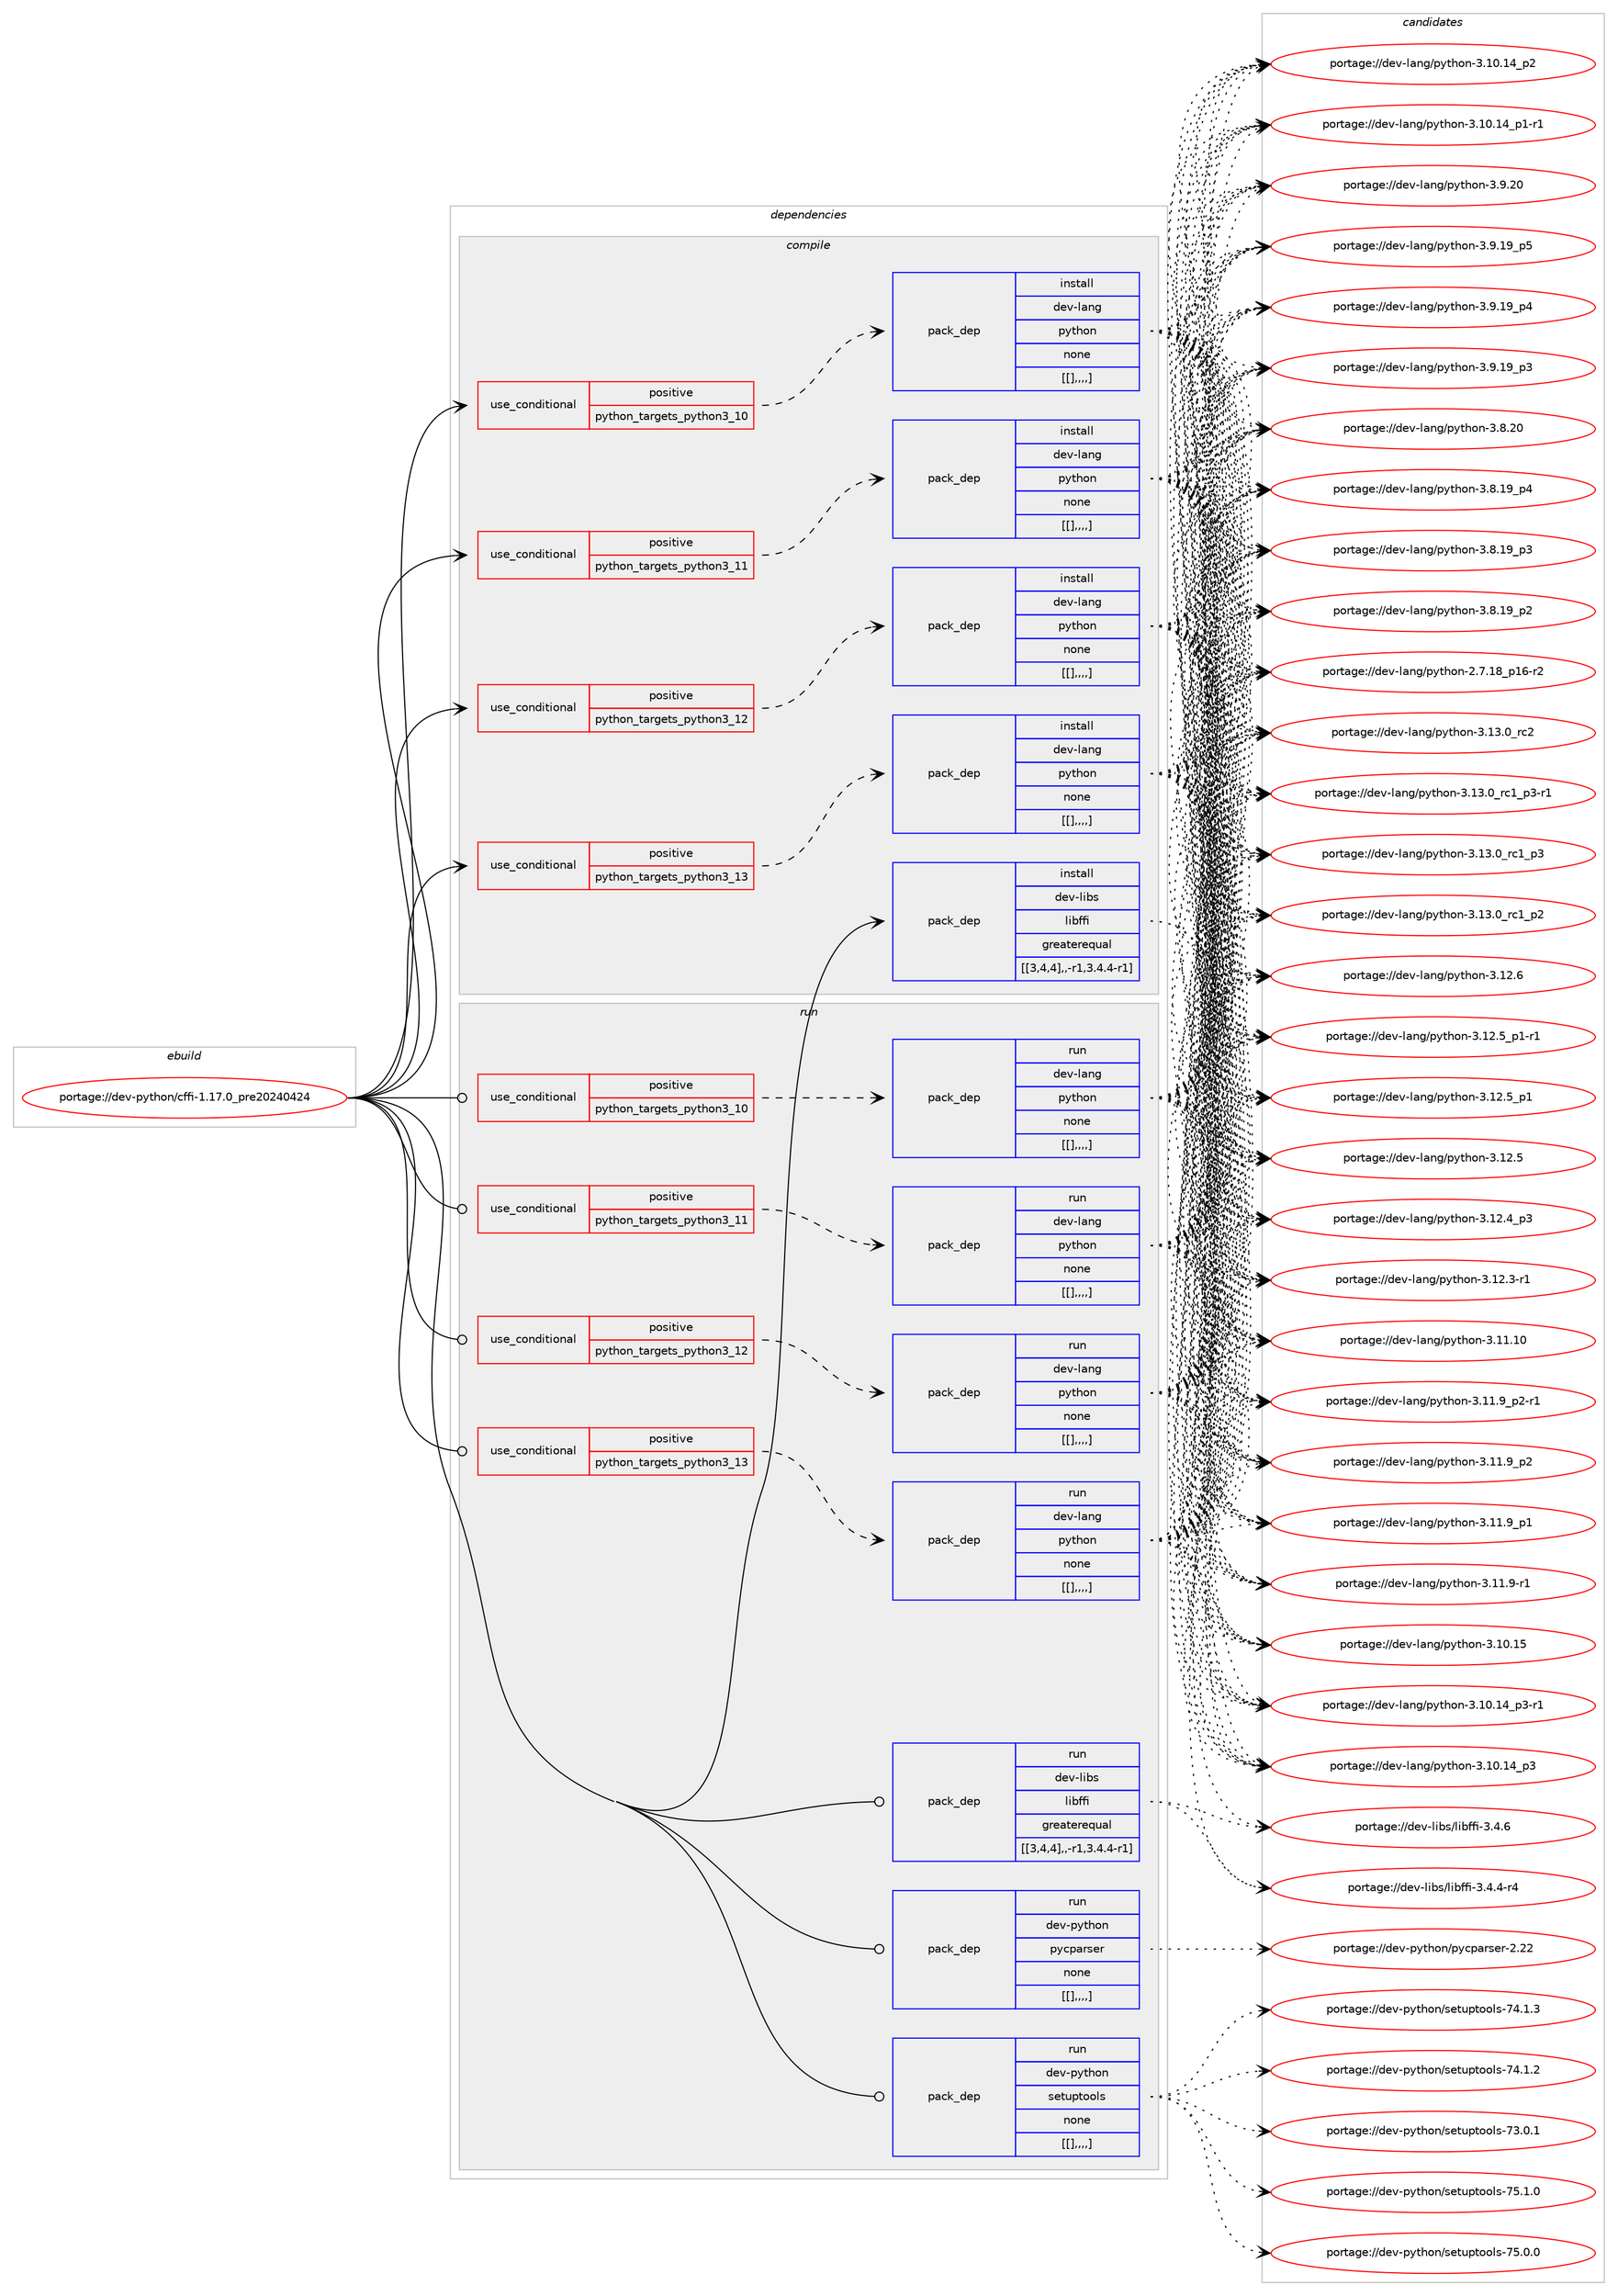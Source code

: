digraph prolog {

# *************
# Graph options
# *************

newrank=true;
concentrate=true;
compound=true;
graph [rankdir=LR,fontname=Helvetica,fontsize=10,ranksep=1.5];#, ranksep=2.5, nodesep=0.2];
edge  [arrowhead=vee];
node  [fontname=Helvetica,fontsize=10];

# **********
# The ebuild
# **********

subgraph cluster_leftcol {
color=gray;
label=<<i>ebuild</i>>;
id [label="portage://dev-python/cffi-1.17.0_pre20240424", color=red, width=4, href="../dev-python/cffi-1.17.0_pre20240424.svg"];
}

# ****************
# The dependencies
# ****************

subgraph cluster_midcol {
color=gray;
label=<<i>dependencies</i>>;
subgraph cluster_compile {
fillcolor="#eeeeee";
style=filled;
label=<<i>compile</i>>;
subgraph cond32117 {
dependency144289 [label=<<TABLE BORDER="0" CELLBORDER="1" CELLSPACING="0" CELLPADDING="4"><TR><TD ROWSPAN="3" CELLPADDING="10">use_conditional</TD></TR><TR><TD>positive</TD></TR><TR><TD>python_targets_python3_10</TD></TR></TABLE>>, shape=none, color=red];
subgraph pack110956 {
dependency144290 [label=<<TABLE BORDER="0" CELLBORDER="1" CELLSPACING="0" CELLPADDING="4" WIDTH="220"><TR><TD ROWSPAN="6" CELLPADDING="30">pack_dep</TD></TR><TR><TD WIDTH="110">install</TD></TR><TR><TD>dev-lang</TD></TR><TR><TD>python</TD></TR><TR><TD>none</TD></TR><TR><TD>[[],,,,]</TD></TR></TABLE>>, shape=none, color=blue];
}
dependency144289:e -> dependency144290:w [weight=20,style="dashed",arrowhead="vee"];
}
id:e -> dependency144289:w [weight=20,style="solid",arrowhead="vee"];
subgraph cond32118 {
dependency144291 [label=<<TABLE BORDER="0" CELLBORDER="1" CELLSPACING="0" CELLPADDING="4"><TR><TD ROWSPAN="3" CELLPADDING="10">use_conditional</TD></TR><TR><TD>positive</TD></TR><TR><TD>python_targets_python3_11</TD></TR></TABLE>>, shape=none, color=red];
subgraph pack110957 {
dependency144292 [label=<<TABLE BORDER="0" CELLBORDER="1" CELLSPACING="0" CELLPADDING="4" WIDTH="220"><TR><TD ROWSPAN="6" CELLPADDING="30">pack_dep</TD></TR><TR><TD WIDTH="110">install</TD></TR><TR><TD>dev-lang</TD></TR><TR><TD>python</TD></TR><TR><TD>none</TD></TR><TR><TD>[[],,,,]</TD></TR></TABLE>>, shape=none, color=blue];
}
dependency144291:e -> dependency144292:w [weight=20,style="dashed",arrowhead="vee"];
}
id:e -> dependency144291:w [weight=20,style="solid",arrowhead="vee"];
subgraph cond32119 {
dependency144293 [label=<<TABLE BORDER="0" CELLBORDER="1" CELLSPACING="0" CELLPADDING="4"><TR><TD ROWSPAN="3" CELLPADDING="10">use_conditional</TD></TR><TR><TD>positive</TD></TR><TR><TD>python_targets_python3_12</TD></TR></TABLE>>, shape=none, color=red];
subgraph pack110958 {
dependency144294 [label=<<TABLE BORDER="0" CELLBORDER="1" CELLSPACING="0" CELLPADDING="4" WIDTH="220"><TR><TD ROWSPAN="6" CELLPADDING="30">pack_dep</TD></TR><TR><TD WIDTH="110">install</TD></TR><TR><TD>dev-lang</TD></TR><TR><TD>python</TD></TR><TR><TD>none</TD></TR><TR><TD>[[],,,,]</TD></TR></TABLE>>, shape=none, color=blue];
}
dependency144293:e -> dependency144294:w [weight=20,style="dashed",arrowhead="vee"];
}
id:e -> dependency144293:w [weight=20,style="solid",arrowhead="vee"];
subgraph cond32120 {
dependency144295 [label=<<TABLE BORDER="0" CELLBORDER="1" CELLSPACING="0" CELLPADDING="4"><TR><TD ROWSPAN="3" CELLPADDING="10">use_conditional</TD></TR><TR><TD>positive</TD></TR><TR><TD>python_targets_python3_13</TD></TR></TABLE>>, shape=none, color=red];
subgraph pack110959 {
dependency144296 [label=<<TABLE BORDER="0" CELLBORDER="1" CELLSPACING="0" CELLPADDING="4" WIDTH="220"><TR><TD ROWSPAN="6" CELLPADDING="30">pack_dep</TD></TR><TR><TD WIDTH="110">install</TD></TR><TR><TD>dev-lang</TD></TR><TR><TD>python</TD></TR><TR><TD>none</TD></TR><TR><TD>[[],,,,]</TD></TR></TABLE>>, shape=none, color=blue];
}
dependency144295:e -> dependency144296:w [weight=20,style="dashed",arrowhead="vee"];
}
id:e -> dependency144295:w [weight=20,style="solid",arrowhead="vee"];
subgraph pack110960 {
dependency144297 [label=<<TABLE BORDER="0" CELLBORDER="1" CELLSPACING="0" CELLPADDING="4" WIDTH="220"><TR><TD ROWSPAN="6" CELLPADDING="30">pack_dep</TD></TR><TR><TD WIDTH="110">install</TD></TR><TR><TD>dev-libs</TD></TR><TR><TD>libffi</TD></TR><TR><TD>greaterequal</TD></TR><TR><TD>[[3,4,4],,-r1,3.4.4-r1]</TD></TR></TABLE>>, shape=none, color=blue];
}
id:e -> dependency144297:w [weight=20,style="solid",arrowhead="vee"];
}
subgraph cluster_compileandrun {
fillcolor="#eeeeee";
style=filled;
label=<<i>compile and run</i>>;
}
subgraph cluster_run {
fillcolor="#eeeeee";
style=filled;
label=<<i>run</i>>;
subgraph cond32121 {
dependency144298 [label=<<TABLE BORDER="0" CELLBORDER="1" CELLSPACING="0" CELLPADDING="4"><TR><TD ROWSPAN="3" CELLPADDING="10">use_conditional</TD></TR><TR><TD>positive</TD></TR><TR><TD>python_targets_python3_10</TD></TR></TABLE>>, shape=none, color=red];
subgraph pack110961 {
dependency144299 [label=<<TABLE BORDER="0" CELLBORDER="1" CELLSPACING="0" CELLPADDING="4" WIDTH="220"><TR><TD ROWSPAN="6" CELLPADDING="30">pack_dep</TD></TR><TR><TD WIDTH="110">run</TD></TR><TR><TD>dev-lang</TD></TR><TR><TD>python</TD></TR><TR><TD>none</TD></TR><TR><TD>[[],,,,]</TD></TR></TABLE>>, shape=none, color=blue];
}
dependency144298:e -> dependency144299:w [weight=20,style="dashed",arrowhead="vee"];
}
id:e -> dependency144298:w [weight=20,style="solid",arrowhead="odot"];
subgraph cond32122 {
dependency144300 [label=<<TABLE BORDER="0" CELLBORDER="1" CELLSPACING="0" CELLPADDING="4"><TR><TD ROWSPAN="3" CELLPADDING="10">use_conditional</TD></TR><TR><TD>positive</TD></TR><TR><TD>python_targets_python3_11</TD></TR></TABLE>>, shape=none, color=red];
subgraph pack110962 {
dependency144301 [label=<<TABLE BORDER="0" CELLBORDER="1" CELLSPACING="0" CELLPADDING="4" WIDTH="220"><TR><TD ROWSPAN="6" CELLPADDING="30">pack_dep</TD></TR><TR><TD WIDTH="110">run</TD></TR><TR><TD>dev-lang</TD></TR><TR><TD>python</TD></TR><TR><TD>none</TD></TR><TR><TD>[[],,,,]</TD></TR></TABLE>>, shape=none, color=blue];
}
dependency144300:e -> dependency144301:w [weight=20,style="dashed",arrowhead="vee"];
}
id:e -> dependency144300:w [weight=20,style="solid",arrowhead="odot"];
subgraph cond32123 {
dependency144302 [label=<<TABLE BORDER="0" CELLBORDER="1" CELLSPACING="0" CELLPADDING="4"><TR><TD ROWSPAN="3" CELLPADDING="10">use_conditional</TD></TR><TR><TD>positive</TD></TR><TR><TD>python_targets_python3_12</TD></TR></TABLE>>, shape=none, color=red];
subgraph pack110963 {
dependency144303 [label=<<TABLE BORDER="0" CELLBORDER="1" CELLSPACING="0" CELLPADDING="4" WIDTH="220"><TR><TD ROWSPAN="6" CELLPADDING="30">pack_dep</TD></TR><TR><TD WIDTH="110">run</TD></TR><TR><TD>dev-lang</TD></TR><TR><TD>python</TD></TR><TR><TD>none</TD></TR><TR><TD>[[],,,,]</TD></TR></TABLE>>, shape=none, color=blue];
}
dependency144302:e -> dependency144303:w [weight=20,style="dashed",arrowhead="vee"];
}
id:e -> dependency144302:w [weight=20,style="solid",arrowhead="odot"];
subgraph cond32124 {
dependency144304 [label=<<TABLE BORDER="0" CELLBORDER="1" CELLSPACING="0" CELLPADDING="4"><TR><TD ROWSPAN="3" CELLPADDING="10">use_conditional</TD></TR><TR><TD>positive</TD></TR><TR><TD>python_targets_python3_13</TD></TR></TABLE>>, shape=none, color=red];
subgraph pack110964 {
dependency144305 [label=<<TABLE BORDER="0" CELLBORDER="1" CELLSPACING="0" CELLPADDING="4" WIDTH="220"><TR><TD ROWSPAN="6" CELLPADDING="30">pack_dep</TD></TR><TR><TD WIDTH="110">run</TD></TR><TR><TD>dev-lang</TD></TR><TR><TD>python</TD></TR><TR><TD>none</TD></TR><TR><TD>[[],,,,]</TD></TR></TABLE>>, shape=none, color=blue];
}
dependency144304:e -> dependency144305:w [weight=20,style="dashed",arrowhead="vee"];
}
id:e -> dependency144304:w [weight=20,style="solid",arrowhead="odot"];
subgraph pack110965 {
dependency144306 [label=<<TABLE BORDER="0" CELLBORDER="1" CELLSPACING="0" CELLPADDING="4" WIDTH="220"><TR><TD ROWSPAN="6" CELLPADDING="30">pack_dep</TD></TR><TR><TD WIDTH="110">run</TD></TR><TR><TD>dev-libs</TD></TR><TR><TD>libffi</TD></TR><TR><TD>greaterequal</TD></TR><TR><TD>[[3,4,4],,-r1,3.4.4-r1]</TD></TR></TABLE>>, shape=none, color=blue];
}
id:e -> dependency144306:w [weight=20,style="solid",arrowhead="odot"];
subgraph pack110966 {
dependency144307 [label=<<TABLE BORDER="0" CELLBORDER="1" CELLSPACING="0" CELLPADDING="4" WIDTH="220"><TR><TD ROWSPAN="6" CELLPADDING="30">pack_dep</TD></TR><TR><TD WIDTH="110">run</TD></TR><TR><TD>dev-python</TD></TR><TR><TD>pycparser</TD></TR><TR><TD>none</TD></TR><TR><TD>[[],,,,]</TD></TR></TABLE>>, shape=none, color=blue];
}
id:e -> dependency144307:w [weight=20,style="solid",arrowhead="odot"];
subgraph pack110967 {
dependency144308 [label=<<TABLE BORDER="0" CELLBORDER="1" CELLSPACING="0" CELLPADDING="4" WIDTH="220"><TR><TD ROWSPAN="6" CELLPADDING="30">pack_dep</TD></TR><TR><TD WIDTH="110">run</TD></TR><TR><TD>dev-python</TD></TR><TR><TD>setuptools</TD></TR><TR><TD>none</TD></TR><TR><TD>[[],,,,]</TD></TR></TABLE>>, shape=none, color=blue];
}
id:e -> dependency144308:w [weight=20,style="solid",arrowhead="odot"];
}
}

# **************
# The candidates
# **************

subgraph cluster_choices {
rank=same;
color=gray;
label=<<i>candidates</i>>;

subgraph choice110956 {
color=black;
nodesep=1;
choice10010111845108971101034711212111610411111045514649514648951149950 [label="portage://dev-lang/python-3.13.0_rc2", color=red, width=4,href="../dev-lang/python-3.13.0_rc2.svg"];
choice1001011184510897110103471121211161041111104551464951464895114994995112514511449 [label="portage://dev-lang/python-3.13.0_rc1_p3-r1", color=red, width=4,href="../dev-lang/python-3.13.0_rc1_p3-r1.svg"];
choice100101118451089711010347112121116104111110455146495146489511499499511251 [label="portage://dev-lang/python-3.13.0_rc1_p3", color=red, width=4,href="../dev-lang/python-3.13.0_rc1_p3.svg"];
choice100101118451089711010347112121116104111110455146495146489511499499511250 [label="portage://dev-lang/python-3.13.0_rc1_p2", color=red, width=4,href="../dev-lang/python-3.13.0_rc1_p2.svg"];
choice10010111845108971101034711212111610411111045514649504654 [label="portage://dev-lang/python-3.12.6", color=red, width=4,href="../dev-lang/python-3.12.6.svg"];
choice1001011184510897110103471121211161041111104551464950465395112494511449 [label="portage://dev-lang/python-3.12.5_p1-r1", color=red, width=4,href="../dev-lang/python-3.12.5_p1-r1.svg"];
choice100101118451089711010347112121116104111110455146495046539511249 [label="portage://dev-lang/python-3.12.5_p1", color=red, width=4,href="../dev-lang/python-3.12.5_p1.svg"];
choice10010111845108971101034711212111610411111045514649504653 [label="portage://dev-lang/python-3.12.5", color=red, width=4,href="../dev-lang/python-3.12.5.svg"];
choice100101118451089711010347112121116104111110455146495046529511251 [label="portage://dev-lang/python-3.12.4_p3", color=red, width=4,href="../dev-lang/python-3.12.4_p3.svg"];
choice100101118451089711010347112121116104111110455146495046514511449 [label="portage://dev-lang/python-3.12.3-r1", color=red, width=4,href="../dev-lang/python-3.12.3-r1.svg"];
choice1001011184510897110103471121211161041111104551464949464948 [label="portage://dev-lang/python-3.11.10", color=red, width=4,href="../dev-lang/python-3.11.10.svg"];
choice1001011184510897110103471121211161041111104551464949465795112504511449 [label="portage://dev-lang/python-3.11.9_p2-r1", color=red, width=4,href="../dev-lang/python-3.11.9_p2-r1.svg"];
choice100101118451089711010347112121116104111110455146494946579511250 [label="portage://dev-lang/python-3.11.9_p2", color=red, width=4,href="../dev-lang/python-3.11.9_p2.svg"];
choice100101118451089711010347112121116104111110455146494946579511249 [label="portage://dev-lang/python-3.11.9_p1", color=red, width=4,href="../dev-lang/python-3.11.9_p1.svg"];
choice100101118451089711010347112121116104111110455146494946574511449 [label="portage://dev-lang/python-3.11.9-r1", color=red, width=4,href="../dev-lang/python-3.11.9-r1.svg"];
choice1001011184510897110103471121211161041111104551464948464953 [label="portage://dev-lang/python-3.10.15", color=red, width=4,href="../dev-lang/python-3.10.15.svg"];
choice100101118451089711010347112121116104111110455146494846495295112514511449 [label="portage://dev-lang/python-3.10.14_p3-r1", color=red, width=4,href="../dev-lang/python-3.10.14_p3-r1.svg"];
choice10010111845108971101034711212111610411111045514649484649529511251 [label="portage://dev-lang/python-3.10.14_p3", color=red, width=4,href="../dev-lang/python-3.10.14_p3.svg"];
choice10010111845108971101034711212111610411111045514649484649529511250 [label="portage://dev-lang/python-3.10.14_p2", color=red, width=4,href="../dev-lang/python-3.10.14_p2.svg"];
choice100101118451089711010347112121116104111110455146494846495295112494511449 [label="portage://dev-lang/python-3.10.14_p1-r1", color=red, width=4,href="../dev-lang/python-3.10.14_p1-r1.svg"];
choice10010111845108971101034711212111610411111045514657465048 [label="portage://dev-lang/python-3.9.20", color=red, width=4,href="../dev-lang/python-3.9.20.svg"];
choice100101118451089711010347112121116104111110455146574649579511253 [label="portage://dev-lang/python-3.9.19_p5", color=red, width=4,href="../dev-lang/python-3.9.19_p5.svg"];
choice100101118451089711010347112121116104111110455146574649579511252 [label="portage://dev-lang/python-3.9.19_p4", color=red, width=4,href="../dev-lang/python-3.9.19_p4.svg"];
choice100101118451089711010347112121116104111110455146574649579511251 [label="portage://dev-lang/python-3.9.19_p3", color=red, width=4,href="../dev-lang/python-3.9.19_p3.svg"];
choice10010111845108971101034711212111610411111045514656465048 [label="portage://dev-lang/python-3.8.20", color=red, width=4,href="../dev-lang/python-3.8.20.svg"];
choice100101118451089711010347112121116104111110455146564649579511252 [label="portage://dev-lang/python-3.8.19_p4", color=red, width=4,href="../dev-lang/python-3.8.19_p4.svg"];
choice100101118451089711010347112121116104111110455146564649579511251 [label="portage://dev-lang/python-3.8.19_p3", color=red, width=4,href="../dev-lang/python-3.8.19_p3.svg"];
choice100101118451089711010347112121116104111110455146564649579511250 [label="portage://dev-lang/python-3.8.19_p2", color=red, width=4,href="../dev-lang/python-3.8.19_p2.svg"];
choice100101118451089711010347112121116104111110455046554649569511249544511450 [label="portage://dev-lang/python-2.7.18_p16-r2", color=red, width=4,href="../dev-lang/python-2.7.18_p16-r2.svg"];
dependency144290:e -> choice10010111845108971101034711212111610411111045514649514648951149950:w [style=dotted,weight="100"];
dependency144290:e -> choice1001011184510897110103471121211161041111104551464951464895114994995112514511449:w [style=dotted,weight="100"];
dependency144290:e -> choice100101118451089711010347112121116104111110455146495146489511499499511251:w [style=dotted,weight="100"];
dependency144290:e -> choice100101118451089711010347112121116104111110455146495146489511499499511250:w [style=dotted,weight="100"];
dependency144290:e -> choice10010111845108971101034711212111610411111045514649504654:w [style=dotted,weight="100"];
dependency144290:e -> choice1001011184510897110103471121211161041111104551464950465395112494511449:w [style=dotted,weight="100"];
dependency144290:e -> choice100101118451089711010347112121116104111110455146495046539511249:w [style=dotted,weight="100"];
dependency144290:e -> choice10010111845108971101034711212111610411111045514649504653:w [style=dotted,weight="100"];
dependency144290:e -> choice100101118451089711010347112121116104111110455146495046529511251:w [style=dotted,weight="100"];
dependency144290:e -> choice100101118451089711010347112121116104111110455146495046514511449:w [style=dotted,weight="100"];
dependency144290:e -> choice1001011184510897110103471121211161041111104551464949464948:w [style=dotted,weight="100"];
dependency144290:e -> choice1001011184510897110103471121211161041111104551464949465795112504511449:w [style=dotted,weight="100"];
dependency144290:e -> choice100101118451089711010347112121116104111110455146494946579511250:w [style=dotted,weight="100"];
dependency144290:e -> choice100101118451089711010347112121116104111110455146494946579511249:w [style=dotted,weight="100"];
dependency144290:e -> choice100101118451089711010347112121116104111110455146494946574511449:w [style=dotted,weight="100"];
dependency144290:e -> choice1001011184510897110103471121211161041111104551464948464953:w [style=dotted,weight="100"];
dependency144290:e -> choice100101118451089711010347112121116104111110455146494846495295112514511449:w [style=dotted,weight="100"];
dependency144290:e -> choice10010111845108971101034711212111610411111045514649484649529511251:w [style=dotted,weight="100"];
dependency144290:e -> choice10010111845108971101034711212111610411111045514649484649529511250:w [style=dotted,weight="100"];
dependency144290:e -> choice100101118451089711010347112121116104111110455146494846495295112494511449:w [style=dotted,weight="100"];
dependency144290:e -> choice10010111845108971101034711212111610411111045514657465048:w [style=dotted,weight="100"];
dependency144290:e -> choice100101118451089711010347112121116104111110455146574649579511253:w [style=dotted,weight="100"];
dependency144290:e -> choice100101118451089711010347112121116104111110455146574649579511252:w [style=dotted,weight="100"];
dependency144290:e -> choice100101118451089711010347112121116104111110455146574649579511251:w [style=dotted,weight="100"];
dependency144290:e -> choice10010111845108971101034711212111610411111045514656465048:w [style=dotted,weight="100"];
dependency144290:e -> choice100101118451089711010347112121116104111110455146564649579511252:w [style=dotted,weight="100"];
dependency144290:e -> choice100101118451089711010347112121116104111110455146564649579511251:w [style=dotted,weight="100"];
dependency144290:e -> choice100101118451089711010347112121116104111110455146564649579511250:w [style=dotted,weight="100"];
dependency144290:e -> choice100101118451089711010347112121116104111110455046554649569511249544511450:w [style=dotted,weight="100"];
}
subgraph choice110957 {
color=black;
nodesep=1;
choice10010111845108971101034711212111610411111045514649514648951149950 [label="portage://dev-lang/python-3.13.0_rc2", color=red, width=4,href="../dev-lang/python-3.13.0_rc2.svg"];
choice1001011184510897110103471121211161041111104551464951464895114994995112514511449 [label="portage://dev-lang/python-3.13.0_rc1_p3-r1", color=red, width=4,href="../dev-lang/python-3.13.0_rc1_p3-r1.svg"];
choice100101118451089711010347112121116104111110455146495146489511499499511251 [label="portage://dev-lang/python-3.13.0_rc1_p3", color=red, width=4,href="../dev-lang/python-3.13.0_rc1_p3.svg"];
choice100101118451089711010347112121116104111110455146495146489511499499511250 [label="portage://dev-lang/python-3.13.0_rc1_p2", color=red, width=4,href="../dev-lang/python-3.13.0_rc1_p2.svg"];
choice10010111845108971101034711212111610411111045514649504654 [label="portage://dev-lang/python-3.12.6", color=red, width=4,href="../dev-lang/python-3.12.6.svg"];
choice1001011184510897110103471121211161041111104551464950465395112494511449 [label="portage://dev-lang/python-3.12.5_p1-r1", color=red, width=4,href="../dev-lang/python-3.12.5_p1-r1.svg"];
choice100101118451089711010347112121116104111110455146495046539511249 [label="portage://dev-lang/python-3.12.5_p1", color=red, width=4,href="../dev-lang/python-3.12.5_p1.svg"];
choice10010111845108971101034711212111610411111045514649504653 [label="portage://dev-lang/python-3.12.5", color=red, width=4,href="../dev-lang/python-3.12.5.svg"];
choice100101118451089711010347112121116104111110455146495046529511251 [label="portage://dev-lang/python-3.12.4_p3", color=red, width=4,href="../dev-lang/python-3.12.4_p3.svg"];
choice100101118451089711010347112121116104111110455146495046514511449 [label="portage://dev-lang/python-3.12.3-r1", color=red, width=4,href="../dev-lang/python-3.12.3-r1.svg"];
choice1001011184510897110103471121211161041111104551464949464948 [label="portage://dev-lang/python-3.11.10", color=red, width=4,href="../dev-lang/python-3.11.10.svg"];
choice1001011184510897110103471121211161041111104551464949465795112504511449 [label="portage://dev-lang/python-3.11.9_p2-r1", color=red, width=4,href="../dev-lang/python-3.11.9_p2-r1.svg"];
choice100101118451089711010347112121116104111110455146494946579511250 [label="portage://dev-lang/python-3.11.9_p2", color=red, width=4,href="../dev-lang/python-3.11.9_p2.svg"];
choice100101118451089711010347112121116104111110455146494946579511249 [label="portage://dev-lang/python-3.11.9_p1", color=red, width=4,href="../dev-lang/python-3.11.9_p1.svg"];
choice100101118451089711010347112121116104111110455146494946574511449 [label="portage://dev-lang/python-3.11.9-r1", color=red, width=4,href="../dev-lang/python-3.11.9-r1.svg"];
choice1001011184510897110103471121211161041111104551464948464953 [label="portage://dev-lang/python-3.10.15", color=red, width=4,href="../dev-lang/python-3.10.15.svg"];
choice100101118451089711010347112121116104111110455146494846495295112514511449 [label="portage://dev-lang/python-3.10.14_p3-r1", color=red, width=4,href="../dev-lang/python-3.10.14_p3-r1.svg"];
choice10010111845108971101034711212111610411111045514649484649529511251 [label="portage://dev-lang/python-3.10.14_p3", color=red, width=4,href="../dev-lang/python-3.10.14_p3.svg"];
choice10010111845108971101034711212111610411111045514649484649529511250 [label="portage://dev-lang/python-3.10.14_p2", color=red, width=4,href="../dev-lang/python-3.10.14_p2.svg"];
choice100101118451089711010347112121116104111110455146494846495295112494511449 [label="portage://dev-lang/python-3.10.14_p1-r1", color=red, width=4,href="../dev-lang/python-3.10.14_p1-r1.svg"];
choice10010111845108971101034711212111610411111045514657465048 [label="portage://dev-lang/python-3.9.20", color=red, width=4,href="../dev-lang/python-3.9.20.svg"];
choice100101118451089711010347112121116104111110455146574649579511253 [label="portage://dev-lang/python-3.9.19_p5", color=red, width=4,href="../dev-lang/python-3.9.19_p5.svg"];
choice100101118451089711010347112121116104111110455146574649579511252 [label="portage://dev-lang/python-3.9.19_p4", color=red, width=4,href="../dev-lang/python-3.9.19_p4.svg"];
choice100101118451089711010347112121116104111110455146574649579511251 [label="portage://dev-lang/python-3.9.19_p3", color=red, width=4,href="../dev-lang/python-3.9.19_p3.svg"];
choice10010111845108971101034711212111610411111045514656465048 [label="portage://dev-lang/python-3.8.20", color=red, width=4,href="../dev-lang/python-3.8.20.svg"];
choice100101118451089711010347112121116104111110455146564649579511252 [label="portage://dev-lang/python-3.8.19_p4", color=red, width=4,href="../dev-lang/python-3.8.19_p4.svg"];
choice100101118451089711010347112121116104111110455146564649579511251 [label="portage://dev-lang/python-3.8.19_p3", color=red, width=4,href="../dev-lang/python-3.8.19_p3.svg"];
choice100101118451089711010347112121116104111110455146564649579511250 [label="portage://dev-lang/python-3.8.19_p2", color=red, width=4,href="../dev-lang/python-3.8.19_p2.svg"];
choice100101118451089711010347112121116104111110455046554649569511249544511450 [label="portage://dev-lang/python-2.7.18_p16-r2", color=red, width=4,href="../dev-lang/python-2.7.18_p16-r2.svg"];
dependency144292:e -> choice10010111845108971101034711212111610411111045514649514648951149950:w [style=dotted,weight="100"];
dependency144292:e -> choice1001011184510897110103471121211161041111104551464951464895114994995112514511449:w [style=dotted,weight="100"];
dependency144292:e -> choice100101118451089711010347112121116104111110455146495146489511499499511251:w [style=dotted,weight="100"];
dependency144292:e -> choice100101118451089711010347112121116104111110455146495146489511499499511250:w [style=dotted,weight="100"];
dependency144292:e -> choice10010111845108971101034711212111610411111045514649504654:w [style=dotted,weight="100"];
dependency144292:e -> choice1001011184510897110103471121211161041111104551464950465395112494511449:w [style=dotted,weight="100"];
dependency144292:e -> choice100101118451089711010347112121116104111110455146495046539511249:w [style=dotted,weight="100"];
dependency144292:e -> choice10010111845108971101034711212111610411111045514649504653:w [style=dotted,weight="100"];
dependency144292:e -> choice100101118451089711010347112121116104111110455146495046529511251:w [style=dotted,weight="100"];
dependency144292:e -> choice100101118451089711010347112121116104111110455146495046514511449:w [style=dotted,weight="100"];
dependency144292:e -> choice1001011184510897110103471121211161041111104551464949464948:w [style=dotted,weight="100"];
dependency144292:e -> choice1001011184510897110103471121211161041111104551464949465795112504511449:w [style=dotted,weight="100"];
dependency144292:e -> choice100101118451089711010347112121116104111110455146494946579511250:w [style=dotted,weight="100"];
dependency144292:e -> choice100101118451089711010347112121116104111110455146494946579511249:w [style=dotted,weight="100"];
dependency144292:e -> choice100101118451089711010347112121116104111110455146494946574511449:w [style=dotted,weight="100"];
dependency144292:e -> choice1001011184510897110103471121211161041111104551464948464953:w [style=dotted,weight="100"];
dependency144292:e -> choice100101118451089711010347112121116104111110455146494846495295112514511449:w [style=dotted,weight="100"];
dependency144292:e -> choice10010111845108971101034711212111610411111045514649484649529511251:w [style=dotted,weight="100"];
dependency144292:e -> choice10010111845108971101034711212111610411111045514649484649529511250:w [style=dotted,weight="100"];
dependency144292:e -> choice100101118451089711010347112121116104111110455146494846495295112494511449:w [style=dotted,weight="100"];
dependency144292:e -> choice10010111845108971101034711212111610411111045514657465048:w [style=dotted,weight="100"];
dependency144292:e -> choice100101118451089711010347112121116104111110455146574649579511253:w [style=dotted,weight="100"];
dependency144292:e -> choice100101118451089711010347112121116104111110455146574649579511252:w [style=dotted,weight="100"];
dependency144292:e -> choice100101118451089711010347112121116104111110455146574649579511251:w [style=dotted,weight="100"];
dependency144292:e -> choice10010111845108971101034711212111610411111045514656465048:w [style=dotted,weight="100"];
dependency144292:e -> choice100101118451089711010347112121116104111110455146564649579511252:w [style=dotted,weight="100"];
dependency144292:e -> choice100101118451089711010347112121116104111110455146564649579511251:w [style=dotted,weight="100"];
dependency144292:e -> choice100101118451089711010347112121116104111110455146564649579511250:w [style=dotted,weight="100"];
dependency144292:e -> choice100101118451089711010347112121116104111110455046554649569511249544511450:w [style=dotted,weight="100"];
}
subgraph choice110958 {
color=black;
nodesep=1;
choice10010111845108971101034711212111610411111045514649514648951149950 [label="portage://dev-lang/python-3.13.0_rc2", color=red, width=4,href="../dev-lang/python-3.13.0_rc2.svg"];
choice1001011184510897110103471121211161041111104551464951464895114994995112514511449 [label="portage://dev-lang/python-3.13.0_rc1_p3-r1", color=red, width=4,href="../dev-lang/python-3.13.0_rc1_p3-r1.svg"];
choice100101118451089711010347112121116104111110455146495146489511499499511251 [label="portage://dev-lang/python-3.13.0_rc1_p3", color=red, width=4,href="../dev-lang/python-3.13.0_rc1_p3.svg"];
choice100101118451089711010347112121116104111110455146495146489511499499511250 [label="portage://dev-lang/python-3.13.0_rc1_p2", color=red, width=4,href="../dev-lang/python-3.13.0_rc1_p2.svg"];
choice10010111845108971101034711212111610411111045514649504654 [label="portage://dev-lang/python-3.12.6", color=red, width=4,href="../dev-lang/python-3.12.6.svg"];
choice1001011184510897110103471121211161041111104551464950465395112494511449 [label="portage://dev-lang/python-3.12.5_p1-r1", color=red, width=4,href="../dev-lang/python-3.12.5_p1-r1.svg"];
choice100101118451089711010347112121116104111110455146495046539511249 [label="portage://dev-lang/python-3.12.5_p1", color=red, width=4,href="../dev-lang/python-3.12.5_p1.svg"];
choice10010111845108971101034711212111610411111045514649504653 [label="portage://dev-lang/python-3.12.5", color=red, width=4,href="../dev-lang/python-3.12.5.svg"];
choice100101118451089711010347112121116104111110455146495046529511251 [label="portage://dev-lang/python-3.12.4_p3", color=red, width=4,href="../dev-lang/python-3.12.4_p3.svg"];
choice100101118451089711010347112121116104111110455146495046514511449 [label="portage://dev-lang/python-3.12.3-r1", color=red, width=4,href="../dev-lang/python-3.12.3-r1.svg"];
choice1001011184510897110103471121211161041111104551464949464948 [label="portage://dev-lang/python-3.11.10", color=red, width=4,href="../dev-lang/python-3.11.10.svg"];
choice1001011184510897110103471121211161041111104551464949465795112504511449 [label="portage://dev-lang/python-3.11.9_p2-r1", color=red, width=4,href="../dev-lang/python-3.11.9_p2-r1.svg"];
choice100101118451089711010347112121116104111110455146494946579511250 [label="portage://dev-lang/python-3.11.9_p2", color=red, width=4,href="../dev-lang/python-3.11.9_p2.svg"];
choice100101118451089711010347112121116104111110455146494946579511249 [label="portage://dev-lang/python-3.11.9_p1", color=red, width=4,href="../dev-lang/python-3.11.9_p1.svg"];
choice100101118451089711010347112121116104111110455146494946574511449 [label="portage://dev-lang/python-3.11.9-r1", color=red, width=4,href="../dev-lang/python-3.11.9-r1.svg"];
choice1001011184510897110103471121211161041111104551464948464953 [label="portage://dev-lang/python-3.10.15", color=red, width=4,href="../dev-lang/python-3.10.15.svg"];
choice100101118451089711010347112121116104111110455146494846495295112514511449 [label="portage://dev-lang/python-3.10.14_p3-r1", color=red, width=4,href="../dev-lang/python-3.10.14_p3-r1.svg"];
choice10010111845108971101034711212111610411111045514649484649529511251 [label="portage://dev-lang/python-3.10.14_p3", color=red, width=4,href="../dev-lang/python-3.10.14_p3.svg"];
choice10010111845108971101034711212111610411111045514649484649529511250 [label="portage://dev-lang/python-3.10.14_p2", color=red, width=4,href="../dev-lang/python-3.10.14_p2.svg"];
choice100101118451089711010347112121116104111110455146494846495295112494511449 [label="portage://dev-lang/python-3.10.14_p1-r1", color=red, width=4,href="../dev-lang/python-3.10.14_p1-r1.svg"];
choice10010111845108971101034711212111610411111045514657465048 [label="portage://dev-lang/python-3.9.20", color=red, width=4,href="../dev-lang/python-3.9.20.svg"];
choice100101118451089711010347112121116104111110455146574649579511253 [label="portage://dev-lang/python-3.9.19_p5", color=red, width=4,href="../dev-lang/python-3.9.19_p5.svg"];
choice100101118451089711010347112121116104111110455146574649579511252 [label="portage://dev-lang/python-3.9.19_p4", color=red, width=4,href="../dev-lang/python-3.9.19_p4.svg"];
choice100101118451089711010347112121116104111110455146574649579511251 [label="portage://dev-lang/python-3.9.19_p3", color=red, width=4,href="../dev-lang/python-3.9.19_p3.svg"];
choice10010111845108971101034711212111610411111045514656465048 [label="portage://dev-lang/python-3.8.20", color=red, width=4,href="../dev-lang/python-3.8.20.svg"];
choice100101118451089711010347112121116104111110455146564649579511252 [label="portage://dev-lang/python-3.8.19_p4", color=red, width=4,href="../dev-lang/python-3.8.19_p4.svg"];
choice100101118451089711010347112121116104111110455146564649579511251 [label="portage://dev-lang/python-3.8.19_p3", color=red, width=4,href="../dev-lang/python-3.8.19_p3.svg"];
choice100101118451089711010347112121116104111110455146564649579511250 [label="portage://dev-lang/python-3.8.19_p2", color=red, width=4,href="../dev-lang/python-3.8.19_p2.svg"];
choice100101118451089711010347112121116104111110455046554649569511249544511450 [label="portage://dev-lang/python-2.7.18_p16-r2", color=red, width=4,href="../dev-lang/python-2.7.18_p16-r2.svg"];
dependency144294:e -> choice10010111845108971101034711212111610411111045514649514648951149950:w [style=dotted,weight="100"];
dependency144294:e -> choice1001011184510897110103471121211161041111104551464951464895114994995112514511449:w [style=dotted,weight="100"];
dependency144294:e -> choice100101118451089711010347112121116104111110455146495146489511499499511251:w [style=dotted,weight="100"];
dependency144294:e -> choice100101118451089711010347112121116104111110455146495146489511499499511250:w [style=dotted,weight="100"];
dependency144294:e -> choice10010111845108971101034711212111610411111045514649504654:w [style=dotted,weight="100"];
dependency144294:e -> choice1001011184510897110103471121211161041111104551464950465395112494511449:w [style=dotted,weight="100"];
dependency144294:e -> choice100101118451089711010347112121116104111110455146495046539511249:w [style=dotted,weight="100"];
dependency144294:e -> choice10010111845108971101034711212111610411111045514649504653:w [style=dotted,weight="100"];
dependency144294:e -> choice100101118451089711010347112121116104111110455146495046529511251:w [style=dotted,weight="100"];
dependency144294:e -> choice100101118451089711010347112121116104111110455146495046514511449:w [style=dotted,weight="100"];
dependency144294:e -> choice1001011184510897110103471121211161041111104551464949464948:w [style=dotted,weight="100"];
dependency144294:e -> choice1001011184510897110103471121211161041111104551464949465795112504511449:w [style=dotted,weight="100"];
dependency144294:e -> choice100101118451089711010347112121116104111110455146494946579511250:w [style=dotted,weight="100"];
dependency144294:e -> choice100101118451089711010347112121116104111110455146494946579511249:w [style=dotted,weight="100"];
dependency144294:e -> choice100101118451089711010347112121116104111110455146494946574511449:w [style=dotted,weight="100"];
dependency144294:e -> choice1001011184510897110103471121211161041111104551464948464953:w [style=dotted,weight="100"];
dependency144294:e -> choice100101118451089711010347112121116104111110455146494846495295112514511449:w [style=dotted,weight="100"];
dependency144294:e -> choice10010111845108971101034711212111610411111045514649484649529511251:w [style=dotted,weight="100"];
dependency144294:e -> choice10010111845108971101034711212111610411111045514649484649529511250:w [style=dotted,weight="100"];
dependency144294:e -> choice100101118451089711010347112121116104111110455146494846495295112494511449:w [style=dotted,weight="100"];
dependency144294:e -> choice10010111845108971101034711212111610411111045514657465048:w [style=dotted,weight="100"];
dependency144294:e -> choice100101118451089711010347112121116104111110455146574649579511253:w [style=dotted,weight="100"];
dependency144294:e -> choice100101118451089711010347112121116104111110455146574649579511252:w [style=dotted,weight="100"];
dependency144294:e -> choice100101118451089711010347112121116104111110455146574649579511251:w [style=dotted,weight="100"];
dependency144294:e -> choice10010111845108971101034711212111610411111045514656465048:w [style=dotted,weight="100"];
dependency144294:e -> choice100101118451089711010347112121116104111110455146564649579511252:w [style=dotted,weight="100"];
dependency144294:e -> choice100101118451089711010347112121116104111110455146564649579511251:w [style=dotted,weight="100"];
dependency144294:e -> choice100101118451089711010347112121116104111110455146564649579511250:w [style=dotted,weight="100"];
dependency144294:e -> choice100101118451089711010347112121116104111110455046554649569511249544511450:w [style=dotted,weight="100"];
}
subgraph choice110959 {
color=black;
nodesep=1;
choice10010111845108971101034711212111610411111045514649514648951149950 [label="portage://dev-lang/python-3.13.0_rc2", color=red, width=4,href="../dev-lang/python-3.13.0_rc2.svg"];
choice1001011184510897110103471121211161041111104551464951464895114994995112514511449 [label="portage://dev-lang/python-3.13.0_rc1_p3-r1", color=red, width=4,href="../dev-lang/python-3.13.0_rc1_p3-r1.svg"];
choice100101118451089711010347112121116104111110455146495146489511499499511251 [label="portage://dev-lang/python-3.13.0_rc1_p3", color=red, width=4,href="../dev-lang/python-3.13.0_rc1_p3.svg"];
choice100101118451089711010347112121116104111110455146495146489511499499511250 [label="portage://dev-lang/python-3.13.0_rc1_p2", color=red, width=4,href="../dev-lang/python-3.13.0_rc1_p2.svg"];
choice10010111845108971101034711212111610411111045514649504654 [label="portage://dev-lang/python-3.12.6", color=red, width=4,href="../dev-lang/python-3.12.6.svg"];
choice1001011184510897110103471121211161041111104551464950465395112494511449 [label="portage://dev-lang/python-3.12.5_p1-r1", color=red, width=4,href="../dev-lang/python-3.12.5_p1-r1.svg"];
choice100101118451089711010347112121116104111110455146495046539511249 [label="portage://dev-lang/python-3.12.5_p1", color=red, width=4,href="../dev-lang/python-3.12.5_p1.svg"];
choice10010111845108971101034711212111610411111045514649504653 [label="portage://dev-lang/python-3.12.5", color=red, width=4,href="../dev-lang/python-3.12.5.svg"];
choice100101118451089711010347112121116104111110455146495046529511251 [label="portage://dev-lang/python-3.12.4_p3", color=red, width=4,href="../dev-lang/python-3.12.4_p3.svg"];
choice100101118451089711010347112121116104111110455146495046514511449 [label="portage://dev-lang/python-3.12.3-r1", color=red, width=4,href="../dev-lang/python-3.12.3-r1.svg"];
choice1001011184510897110103471121211161041111104551464949464948 [label="portage://dev-lang/python-3.11.10", color=red, width=4,href="../dev-lang/python-3.11.10.svg"];
choice1001011184510897110103471121211161041111104551464949465795112504511449 [label="portage://dev-lang/python-3.11.9_p2-r1", color=red, width=4,href="../dev-lang/python-3.11.9_p2-r1.svg"];
choice100101118451089711010347112121116104111110455146494946579511250 [label="portage://dev-lang/python-3.11.9_p2", color=red, width=4,href="../dev-lang/python-3.11.9_p2.svg"];
choice100101118451089711010347112121116104111110455146494946579511249 [label="portage://dev-lang/python-3.11.9_p1", color=red, width=4,href="../dev-lang/python-3.11.9_p1.svg"];
choice100101118451089711010347112121116104111110455146494946574511449 [label="portage://dev-lang/python-3.11.9-r1", color=red, width=4,href="../dev-lang/python-3.11.9-r1.svg"];
choice1001011184510897110103471121211161041111104551464948464953 [label="portage://dev-lang/python-3.10.15", color=red, width=4,href="../dev-lang/python-3.10.15.svg"];
choice100101118451089711010347112121116104111110455146494846495295112514511449 [label="portage://dev-lang/python-3.10.14_p3-r1", color=red, width=4,href="../dev-lang/python-3.10.14_p3-r1.svg"];
choice10010111845108971101034711212111610411111045514649484649529511251 [label="portage://dev-lang/python-3.10.14_p3", color=red, width=4,href="../dev-lang/python-3.10.14_p3.svg"];
choice10010111845108971101034711212111610411111045514649484649529511250 [label="portage://dev-lang/python-3.10.14_p2", color=red, width=4,href="../dev-lang/python-3.10.14_p2.svg"];
choice100101118451089711010347112121116104111110455146494846495295112494511449 [label="portage://dev-lang/python-3.10.14_p1-r1", color=red, width=4,href="../dev-lang/python-3.10.14_p1-r1.svg"];
choice10010111845108971101034711212111610411111045514657465048 [label="portage://dev-lang/python-3.9.20", color=red, width=4,href="../dev-lang/python-3.9.20.svg"];
choice100101118451089711010347112121116104111110455146574649579511253 [label="portage://dev-lang/python-3.9.19_p5", color=red, width=4,href="../dev-lang/python-3.9.19_p5.svg"];
choice100101118451089711010347112121116104111110455146574649579511252 [label="portage://dev-lang/python-3.9.19_p4", color=red, width=4,href="../dev-lang/python-3.9.19_p4.svg"];
choice100101118451089711010347112121116104111110455146574649579511251 [label="portage://dev-lang/python-3.9.19_p3", color=red, width=4,href="../dev-lang/python-3.9.19_p3.svg"];
choice10010111845108971101034711212111610411111045514656465048 [label="portage://dev-lang/python-3.8.20", color=red, width=4,href="../dev-lang/python-3.8.20.svg"];
choice100101118451089711010347112121116104111110455146564649579511252 [label="portage://dev-lang/python-3.8.19_p4", color=red, width=4,href="../dev-lang/python-3.8.19_p4.svg"];
choice100101118451089711010347112121116104111110455146564649579511251 [label="portage://dev-lang/python-3.8.19_p3", color=red, width=4,href="../dev-lang/python-3.8.19_p3.svg"];
choice100101118451089711010347112121116104111110455146564649579511250 [label="portage://dev-lang/python-3.8.19_p2", color=red, width=4,href="../dev-lang/python-3.8.19_p2.svg"];
choice100101118451089711010347112121116104111110455046554649569511249544511450 [label="portage://dev-lang/python-2.7.18_p16-r2", color=red, width=4,href="../dev-lang/python-2.7.18_p16-r2.svg"];
dependency144296:e -> choice10010111845108971101034711212111610411111045514649514648951149950:w [style=dotted,weight="100"];
dependency144296:e -> choice1001011184510897110103471121211161041111104551464951464895114994995112514511449:w [style=dotted,weight="100"];
dependency144296:e -> choice100101118451089711010347112121116104111110455146495146489511499499511251:w [style=dotted,weight="100"];
dependency144296:e -> choice100101118451089711010347112121116104111110455146495146489511499499511250:w [style=dotted,weight="100"];
dependency144296:e -> choice10010111845108971101034711212111610411111045514649504654:w [style=dotted,weight="100"];
dependency144296:e -> choice1001011184510897110103471121211161041111104551464950465395112494511449:w [style=dotted,weight="100"];
dependency144296:e -> choice100101118451089711010347112121116104111110455146495046539511249:w [style=dotted,weight="100"];
dependency144296:e -> choice10010111845108971101034711212111610411111045514649504653:w [style=dotted,weight="100"];
dependency144296:e -> choice100101118451089711010347112121116104111110455146495046529511251:w [style=dotted,weight="100"];
dependency144296:e -> choice100101118451089711010347112121116104111110455146495046514511449:w [style=dotted,weight="100"];
dependency144296:e -> choice1001011184510897110103471121211161041111104551464949464948:w [style=dotted,weight="100"];
dependency144296:e -> choice1001011184510897110103471121211161041111104551464949465795112504511449:w [style=dotted,weight="100"];
dependency144296:e -> choice100101118451089711010347112121116104111110455146494946579511250:w [style=dotted,weight="100"];
dependency144296:e -> choice100101118451089711010347112121116104111110455146494946579511249:w [style=dotted,weight="100"];
dependency144296:e -> choice100101118451089711010347112121116104111110455146494946574511449:w [style=dotted,weight="100"];
dependency144296:e -> choice1001011184510897110103471121211161041111104551464948464953:w [style=dotted,weight="100"];
dependency144296:e -> choice100101118451089711010347112121116104111110455146494846495295112514511449:w [style=dotted,weight="100"];
dependency144296:e -> choice10010111845108971101034711212111610411111045514649484649529511251:w [style=dotted,weight="100"];
dependency144296:e -> choice10010111845108971101034711212111610411111045514649484649529511250:w [style=dotted,weight="100"];
dependency144296:e -> choice100101118451089711010347112121116104111110455146494846495295112494511449:w [style=dotted,weight="100"];
dependency144296:e -> choice10010111845108971101034711212111610411111045514657465048:w [style=dotted,weight="100"];
dependency144296:e -> choice100101118451089711010347112121116104111110455146574649579511253:w [style=dotted,weight="100"];
dependency144296:e -> choice100101118451089711010347112121116104111110455146574649579511252:w [style=dotted,weight="100"];
dependency144296:e -> choice100101118451089711010347112121116104111110455146574649579511251:w [style=dotted,weight="100"];
dependency144296:e -> choice10010111845108971101034711212111610411111045514656465048:w [style=dotted,weight="100"];
dependency144296:e -> choice100101118451089711010347112121116104111110455146564649579511252:w [style=dotted,weight="100"];
dependency144296:e -> choice100101118451089711010347112121116104111110455146564649579511251:w [style=dotted,weight="100"];
dependency144296:e -> choice100101118451089711010347112121116104111110455146564649579511250:w [style=dotted,weight="100"];
dependency144296:e -> choice100101118451089711010347112121116104111110455046554649569511249544511450:w [style=dotted,weight="100"];
}
subgraph choice110960 {
color=black;
nodesep=1;
choice10010111845108105981154710810598102102105455146524654 [label="portage://dev-libs/libffi-3.4.6", color=red, width=4,href="../dev-libs/libffi-3.4.6.svg"];
choice100101118451081059811547108105981021021054551465246524511452 [label="portage://dev-libs/libffi-3.4.4-r4", color=red, width=4,href="../dev-libs/libffi-3.4.4-r4.svg"];
dependency144297:e -> choice10010111845108105981154710810598102102105455146524654:w [style=dotted,weight="100"];
dependency144297:e -> choice100101118451081059811547108105981021021054551465246524511452:w [style=dotted,weight="100"];
}
subgraph choice110961 {
color=black;
nodesep=1;
choice10010111845108971101034711212111610411111045514649514648951149950 [label="portage://dev-lang/python-3.13.0_rc2", color=red, width=4,href="../dev-lang/python-3.13.0_rc2.svg"];
choice1001011184510897110103471121211161041111104551464951464895114994995112514511449 [label="portage://dev-lang/python-3.13.0_rc1_p3-r1", color=red, width=4,href="../dev-lang/python-3.13.0_rc1_p3-r1.svg"];
choice100101118451089711010347112121116104111110455146495146489511499499511251 [label="portage://dev-lang/python-3.13.0_rc1_p3", color=red, width=4,href="../dev-lang/python-3.13.0_rc1_p3.svg"];
choice100101118451089711010347112121116104111110455146495146489511499499511250 [label="portage://dev-lang/python-3.13.0_rc1_p2", color=red, width=4,href="../dev-lang/python-3.13.0_rc1_p2.svg"];
choice10010111845108971101034711212111610411111045514649504654 [label="portage://dev-lang/python-3.12.6", color=red, width=4,href="../dev-lang/python-3.12.6.svg"];
choice1001011184510897110103471121211161041111104551464950465395112494511449 [label="portage://dev-lang/python-3.12.5_p1-r1", color=red, width=4,href="../dev-lang/python-3.12.5_p1-r1.svg"];
choice100101118451089711010347112121116104111110455146495046539511249 [label="portage://dev-lang/python-3.12.5_p1", color=red, width=4,href="../dev-lang/python-3.12.5_p1.svg"];
choice10010111845108971101034711212111610411111045514649504653 [label="portage://dev-lang/python-3.12.5", color=red, width=4,href="../dev-lang/python-3.12.5.svg"];
choice100101118451089711010347112121116104111110455146495046529511251 [label="portage://dev-lang/python-3.12.4_p3", color=red, width=4,href="../dev-lang/python-3.12.4_p3.svg"];
choice100101118451089711010347112121116104111110455146495046514511449 [label="portage://dev-lang/python-3.12.3-r1", color=red, width=4,href="../dev-lang/python-3.12.3-r1.svg"];
choice1001011184510897110103471121211161041111104551464949464948 [label="portage://dev-lang/python-3.11.10", color=red, width=4,href="../dev-lang/python-3.11.10.svg"];
choice1001011184510897110103471121211161041111104551464949465795112504511449 [label="portage://dev-lang/python-3.11.9_p2-r1", color=red, width=4,href="../dev-lang/python-3.11.9_p2-r1.svg"];
choice100101118451089711010347112121116104111110455146494946579511250 [label="portage://dev-lang/python-3.11.9_p2", color=red, width=4,href="../dev-lang/python-3.11.9_p2.svg"];
choice100101118451089711010347112121116104111110455146494946579511249 [label="portage://dev-lang/python-3.11.9_p1", color=red, width=4,href="../dev-lang/python-3.11.9_p1.svg"];
choice100101118451089711010347112121116104111110455146494946574511449 [label="portage://dev-lang/python-3.11.9-r1", color=red, width=4,href="../dev-lang/python-3.11.9-r1.svg"];
choice1001011184510897110103471121211161041111104551464948464953 [label="portage://dev-lang/python-3.10.15", color=red, width=4,href="../dev-lang/python-3.10.15.svg"];
choice100101118451089711010347112121116104111110455146494846495295112514511449 [label="portage://dev-lang/python-3.10.14_p3-r1", color=red, width=4,href="../dev-lang/python-3.10.14_p3-r1.svg"];
choice10010111845108971101034711212111610411111045514649484649529511251 [label="portage://dev-lang/python-3.10.14_p3", color=red, width=4,href="../dev-lang/python-3.10.14_p3.svg"];
choice10010111845108971101034711212111610411111045514649484649529511250 [label="portage://dev-lang/python-3.10.14_p2", color=red, width=4,href="../dev-lang/python-3.10.14_p2.svg"];
choice100101118451089711010347112121116104111110455146494846495295112494511449 [label="portage://dev-lang/python-3.10.14_p1-r1", color=red, width=4,href="../dev-lang/python-3.10.14_p1-r1.svg"];
choice10010111845108971101034711212111610411111045514657465048 [label="portage://dev-lang/python-3.9.20", color=red, width=4,href="../dev-lang/python-3.9.20.svg"];
choice100101118451089711010347112121116104111110455146574649579511253 [label="portage://dev-lang/python-3.9.19_p5", color=red, width=4,href="../dev-lang/python-3.9.19_p5.svg"];
choice100101118451089711010347112121116104111110455146574649579511252 [label="portage://dev-lang/python-3.9.19_p4", color=red, width=4,href="../dev-lang/python-3.9.19_p4.svg"];
choice100101118451089711010347112121116104111110455146574649579511251 [label="portage://dev-lang/python-3.9.19_p3", color=red, width=4,href="../dev-lang/python-3.9.19_p3.svg"];
choice10010111845108971101034711212111610411111045514656465048 [label="portage://dev-lang/python-3.8.20", color=red, width=4,href="../dev-lang/python-3.8.20.svg"];
choice100101118451089711010347112121116104111110455146564649579511252 [label="portage://dev-lang/python-3.8.19_p4", color=red, width=4,href="../dev-lang/python-3.8.19_p4.svg"];
choice100101118451089711010347112121116104111110455146564649579511251 [label="portage://dev-lang/python-3.8.19_p3", color=red, width=4,href="../dev-lang/python-3.8.19_p3.svg"];
choice100101118451089711010347112121116104111110455146564649579511250 [label="portage://dev-lang/python-3.8.19_p2", color=red, width=4,href="../dev-lang/python-3.8.19_p2.svg"];
choice100101118451089711010347112121116104111110455046554649569511249544511450 [label="portage://dev-lang/python-2.7.18_p16-r2", color=red, width=4,href="../dev-lang/python-2.7.18_p16-r2.svg"];
dependency144299:e -> choice10010111845108971101034711212111610411111045514649514648951149950:w [style=dotted,weight="100"];
dependency144299:e -> choice1001011184510897110103471121211161041111104551464951464895114994995112514511449:w [style=dotted,weight="100"];
dependency144299:e -> choice100101118451089711010347112121116104111110455146495146489511499499511251:w [style=dotted,weight="100"];
dependency144299:e -> choice100101118451089711010347112121116104111110455146495146489511499499511250:w [style=dotted,weight="100"];
dependency144299:e -> choice10010111845108971101034711212111610411111045514649504654:w [style=dotted,weight="100"];
dependency144299:e -> choice1001011184510897110103471121211161041111104551464950465395112494511449:w [style=dotted,weight="100"];
dependency144299:e -> choice100101118451089711010347112121116104111110455146495046539511249:w [style=dotted,weight="100"];
dependency144299:e -> choice10010111845108971101034711212111610411111045514649504653:w [style=dotted,weight="100"];
dependency144299:e -> choice100101118451089711010347112121116104111110455146495046529511251:w [style=dotted,weight="100"];
dependency144299:e -> choice100101118451089711010347112121116104111110455146495046514511449:w [style=dotted,weight="100"];
dependency144299:e -> choice1001011184510897110103471121211161041111104551464949464948:w [style=dotted,weight="100"];
dependency144299:e -> choice1001011184510897110103471121211161041111104551464949465795112504511449:w [style=dotted,weight="100"];
dependency144299:e -> choice100101118451089711010347112121116104111110455146494946579511250:w [style=dotted,weight="100"];
dependency144299:e -> choice100101118451089711010347112121116104111110455146494946579511249:w [style=dotted,weight="100"];
dependency144299:e -> choice100101118451089711010347112121116104111110455146494946574511449:w [style=dotted,weight="100"];
dependency144299:e -> choice1001011184510897110103471121211161041111104551464948464953:w [style=dotted,weight="100"];
dependency144299:e -> choice100101118451089711010347112121116104111110455146494846495295112514511449:w [style=dotted,weight="100"];
dependency144299:e -> choice10010111845108971101034711212111610411111045514649484649529511251:w [style=dotted,weight="100"];
dependency144299:e -> choice10010111845108971101034711212111610411111045514649484649529511250:w [style=dotted,weight="100"];
dependency144299:e -> choice100101118451089711010347112121116104111110455146494846495295112494511449:w [style=dotted,weight="100"];
dependency144299:e -> choice10010111845108971101034711212111610411111045514657465048:w [style=dotted,weight="100"];
dependency144299:e -> choice100101118451089711010347112121116104111110455146574649579511253:w [style=dotted,weight="100"];
dependency144299:e -> choice100101118451089711010347112121116104111110455146574649579511252:w [style=dotted,weight="100"];
dependency144299:e -> choice100101118451089711010347112121116104111110455146574649579511251:w [style=dotted,weight="100"];
dependency144299:e -> choice10010111845108971101034711212111610411111045514656465048:w [style=dotted,weight="100"];
dependency144299:e -> choice100101118451089711010347112121116104111110455146564649579511252:w [style=dotted,weight="100"];
dependency144299:e -> choice100101118451089711010347112121116104111110455146564649579511251:w [style=dotted,weight="100"];
dependency144299:e -> choice100101118451089711010347112121116104111110455146564649579511250:w [style=dotted,weight="100"];
dependency144299:e -> choice100101118451089711010347112121116104111110455046554649569511249544511450:w [style=dotted,weight="100"];
}
subgraph choice110962 {
color=black;
nodesep=1;
choice10010111845108971101034711212111610411111045514649514648951149950 [label="portage://dev-lang/python-3.13.0_rc2", color=red, width=4,href="../dev-lang/python-3.13.0_rc2.svg"];
choice1001011184510897110103471121211161041111104551464951464895114994995112514511449 [label="portage://dev-lang/python-3.13.0_rc1_p3-r1", color=red, width=4,href="../dev-lang/python-3.13.0_rc1_p3-r1.svg"];
choice100101118451089711010347112121116104111110455146495146489511499499511251 [label="portage://dev-lang/python-3.13.0_rc1_p3", color=red, width=4,href="../dev-lang/python-3.13.0_rc1_p3.svg"];
choice100101118451089711010347112121116104111110455146495146489511499499511250 [label="portage://dev-lang/python-3.13.0_rc1_p2", color=red, width=4,href="../dev-lang/python-3.13.0_rc1_p2.svg"];
choice10010111845108971101034711212111610411111045514649504654 [label="portage://dev-lang/python-3.12.6", color=red, width=4,href="../dev-lang/python-3.12.6.svg"];
choice1001011184510897110103471121211161041111104551464950465395112494511449 [label="portage://dev-lang/python-3.12.5_p1-r1", color=red, width=4,href="../dev-lang/python-3.12.5_p1-r1.svg"];
choice100101118451089711010347112121116104111110455146495046539511249 [label="portage://dev-lang/python-3.12.5_p1", color=red, width=4,href="../dev-lang/python-3.12.5_p1.svg"];
choice10010111845108971101034711212111610411111045514649504653 [label="portage://dev-lang/python-3.12.5", color=red, width=4,href="../dev-lang/python-3.12.5.svg"];
choice100101118451089711010347112121116104111110455146495046529511251 [label="portage://dev-lang/python-3.12.4_p3", color=red, width=4,href="../dev-lang/python-3.12.4_p3.svg"];
choice100101118451089711010347112121116104111110455146495046514511449 [label="portage://dev-lang/python-3.12.3-r1", color=red, width=4,href="../dev-lang/python-3.12.3-r1.svg"];
choice1001011184510897110103471121211161041111104551464949464948 [label="portage://dev-lang/python-3.11.10", color=red, width=4,href="../dev-lang/python-3.11.10.svg"];
choice1001011184510897110103471121211161041111104551464949465795112504511449 [label="portage://dev-lang/python-3.11.9_p2-r1", color=red, width=4,href="../dev-lang/python-3.11.9_p2-r1.svg"];
choice100101118451089711010347112121116104111110455146494946579511250 [label="portage://dev-lang/python-3.11.9_p2", color=red, width=4,href="../dev-lang/python-3.11.9_p2.svg"];
choice100101118451089711010347112121116104111110455146494946579511249 [label="portage://dev-lang/python-3.11.9_p1", color=red, width=4,href="../dev-lang/python-3.11.9_p1.svg"];
choice100101118451089711010347112121116104111110455146494946574511449 [label="portage://dev-lang/python-3.11.9-r1", color=red, width=4,href="../dev-lang/python-3.11.9-r1.svg"];
choice1001011184510897110103471121211161041111104551464948464953 [label="portage://dev-lang/python-3.10.15", color=red, width=4,href="../dev-lang/python-3.10.15.svg"];
choice100101118451089711010347112121116104111110455146494846495295112514511449 [label="portage://dev-lang/python-3.10.14_p3-r1", color=red, width=4,href="../dev-lang/python-3.10.14_p3-r1.svg"];
choice10010111845108971101034711212111610411111045514649484649529511251 [label="portage://dev-lang/python-3.10.14_p3", color=red, width=4,href="../dev-lang/python-3.10.14_p3.svg"];
choice10010111845108971101034711212111610411111045514649484649529511250 [label="portage://dev-lang/python-3.10.14_p2", color=red, width=4,href="../dev-lang/python-3.10.14_p2.svg"];
choice100101118451089711010347112121116104111110455146494846495295112494511449 [label="portage://dev-lang/python-3.10.14_p1-r1", color=red, width=4,href="../dev-lang/python-3.10.14_p1-r1.svg"];
choice10010111845108971101034711212111610411111045514657465048 [label="portage://dev-lang/python-3.9.20", color=red, width=4,href="../dev-lang/python-3.9.20.svg"];
choice100101118451089711010347112121116104111110455146574649579511253 [label="portage://dev-lang/python-3.9.19_p5", color=red, width=4,href="../dev-lang/python-3.9.19_p5.svg"];
choice100101118451089711010347112121116104111110455146574649579511252 [label="portage://dev-lang/python-3.9.19_p4", color=red, width=4,href="../dev-lang/python-3.9.19_p4.svg"];
choice100101118451089711010347112121116104111110455146574649579511251 [label="portage://dev-lang/python-3.9.19_p3", color=red, width=4,href="../dev-lang/python-3.9.19_p3.svg"];
choice10010111845108971101034711212111610411111045514656465048 [label="portage://dev-lang/python-3.8.20", color=red, width=4,href="../dev-lang/python-3.8.20.svg"];
choice100101118451089711010347112121116104111110455146564649579511252 [label="portage://dev-lang/python-3.8.19_p4", color=red, width=4,href="../dev-lang/python-3.8.19_p4.svg"];
choice100101118451089711010347112121116104111110455146564649579511251 [label="portage://dev-lang/python-3.8.19_p3", color=red, width=4,href="../dev-lang/python-3.8.19_p3.svg"];
choice100101118451089711010347112121116104111110455146564649579511250 [label="portage://dev-lang/python-3.8.19_p2", color=red, width=4,href="../dev-lang/python-3.8.19_p2.svg"];
choice100101118451089711010347112121116104111110455046554649569511249544511450 [label="portage://dev-lang/python-2.7.18_p16-r2", color=red, width=4,href="../dev-lang/python-2.7.18_p16-r2.svg"];
dependency144301:e -> choice10010111845108971101034711212111610411111045514649514648951149950:w [style=dotted,weight="100"];
dependency144301:e -> choice1001011184510897110103471121211161041111104551464951464895114994995112514511449:w [style=dotted,weight="100"];
dependency144301:e -> choice100101118451089711010347112121116104111110455146495146489511499499511251:w [style=dotted,weight="100"];
dependency144301:e -> choice100101118451089711010347112121116104111110455146495146489511499499511250:w [style=dotted,weight="100"];
dependency144301:e -> choice10010111845108971101034711212111610411111045514649504654:w [style=dotted,weight="100"];
dependency144301:e -> choice1001011184510897110103471121211161041111104551464950465395112494511449:w [style=dotted,weight="100"];
dependency144301:e -> choice100101118451089711010347112121116104111110455146495046539511249:w [style=dotted,weight="100"];
dependency144301:e -> choice10010111845108971101034711212111610411111045514649504653:w [style=dotted,weight="100"];
dependency144301:e -> choice100101118451089711010347112121116104111110455146495046529511251:w [style=dotted,weight="100"];
dependency144301:e -> choice100101118451089711010347112121116104111110455146495046514511449:w [style=dotted,weight="100"];
dependency144301:e -> choice1001011184510897110103471121211161041111104551464949464948:w [style=dotted,weight="100"];
dependency144301:e -> choice1001011184510897110103471121211161041111104551464949465795112504511449:w [style=dotted,weight="100"];
dependency144301:e -> choice100101118451089711010347112121116104111110455146494946579511250:w [style=dotted,weight="100"];
dependency144301:e -> choice100101118451089711010347112121116104111110455146494946579511249:w [style=dotted,weight="100"];
dependency144301:e -> choice100101118451089711010347112121116104111110455146494946574511449:w [style=dotted,weight="100"];
dependency144301:e -> choice1001011184510897110103471121211161041111104551464948464953:w [style=dotted,weight="100"];
dependency144301:e -> choice100101118451089711010347112121116104111110455146494846495295112514511449:w [style=dotted,weight="100"];
dependency144301:e -> choice10010111845108971101034711212111610411111045514649484649529511251:w [style=dotted,weight="100"];
dependency144301:e -> choice10010111845108971101034711212111610411111045514649484649529511250:w [style=dotted,weight="100"];
dependency144301:e -> choice100101118451089711010347112121116104111110455146494846495295112494511449:w [style=dotted,weight="100"];
dependency144301:e -> choice10010111845108971101034711212111610411111045514657465048:w [style=dotted,weight="100"];
dependency144301:e -> choice100101118451089711010347112121116104111110455146574649579511253:w [style=dotted,weight="100"];
dependency144301:e -> choice100101118451089711010347112121116104111110455146574649579511252:w [style=dotted,weight="100"];
dependency144301:e -> choice100101118451089711010347112121116104111110455146574649579511251:w [style=dotted,weight="100"];
dependency144301:e -> choice10010111845108971101034711212111610411111045514656465048:w [style=dotted,weight="100"];
dependency144301:e -> choice100101118451089711010347112121116104111110455146564649579511252:w [style=dotted,weight="100"];
dependency144301:e -> choice100101118451089711010347112121116104111110455146564649579511251:w [style=dotted,weight="100"];
dependency144301:e -> choice100101118451089711010347112121116104111110455146564649579511250:w [style=dotted,weight="100"];
dependency144301:e -> choice100101118451089711010347112121116104111110455046554649569511249544511450:w [style=dotted,weight="100"];
}
subgraph choice110963 {
color=black;
nodesep=1;
choice10010111845108971101034711212111610411111045514649514648951149950 [label="portage://dev-lang/python-3.13.0_rc2", color=red, width=4,href="../dev-lang/python-3.13.0_rc2.svg"];
choice1001011184510897110103471121211161041111104551464951464895114994995112514511449 [label="portage://dev-lang/python-3.13.0_rc1_p3-r1", color=red, width=4,href="../dev-lang/python-3.13.0_rc1_p3-r1.svg"];
choice100101118451089711010347112121116104111110455146495146489511499499511251 [label="portage://dev-lang/python-3.13.0_rc1_p3", color=red, width=4,href="../dev-lang/python-3.13.0_rc1_p3.svg"];
choice100101118451089711010347112121116104111110455146495146489511499499511250 [label="portage://dev-lang/python-3.13.0_rc1_p2", color=red, width=4,href="../dev-lang/python-3.13.0_rc1_p2.svg"];
choice10010111845108971101034711212111610411111045514649504654 [label="portage://dev-lang/python-3.12.6", color=red, width=4,href="../dev-lang/python-3.12.6.svg"];
choice1001011184510897110103471121211161041111104551464950465395112494511449 [label="portage://dev-lang/python-3.12.5_p1-r1", color=red, width=4,href="../dev-lang/python-3.12.5_p1-r1.svg"];
choice100101118451089711010347112121116104111110455146495046539511249 [label="portage://dev-lang/python-3.12.5_p1", color=red, width=4,href="../dev-lang/python-3.12.5_p1.svg"];
choice10010111845108971101034711212111610411111045514649504653 [label="portage://dev-lang/python-3.12.5", color=red, width=4,href="../dev-lang/python-3.12.5.svg"];
choice100101118451089711010347112121116104111110455146495046529511251 [label="portage://dev-lang/python-3.12.4_p3", color=red, width=4,href="../dev-lang/python-3.12.4_p3.svg"];
choice100101118451089711010347112121116104111110455146495046514511449 [label="portage://dev-lang/python-3.12.3-r1", color=red, width=4,href="../dev-lang/python-3.12.3-r1.svg"];
choice1001011184510897110103471121211161041111104551464949464948 [label="portage://dev-lang/python-3.11.10", color=red, width=4,href="../dev-lang/python-3.11.10.svg"];
choice1001011184510897110103471121211161041111104551464949465795112504511449 [label="portage://dev-lang/python-3.11.9_p2-r1", color=red, width=4,href="../dev-lang/python-3.11.9_p2-r1.svg"];
choice100101118451089711010347112121116104111110455146494946579511250 [label="portage://dev-lang/python-3.11.9_p2", color=red, width=4,href="../dev-lang/python-3.11.9_p2.svg"];
choice100101118451089711010347112121116104111110455146494946579511249 [label="portage://dev-lang/python-3.11.9_p1", color=red, width=4,href="../dev-lang/python-3.11.9_p1.svg"];
choice100101118451089711010347112121116104111110455146494946574511449 [label="portage://dev-lang/python-3.11.9-r1", color=red, width=4,href="../dev-lang/python-3.11.9-r1.svg"];
choice1001011184510897110103471121211161041111104551464948464953 [label="portage://dev-lang/python-3.10.15", color=red, width=4,href="../dev-lang/python-3.10.15.svg"];
choice100101118451089711010347112121116104111110455146494846495295112514511449 [label="portage://dev-lang/python-3.10.14_p3-r1", color=red, width=4,href="../dev-lang/python-3.10.14_p3-r1.svg"];
choice10010111845108971101034711212111610411111045514649484649529511251 [label="portage://dev-lang/python-3.10.14_p3", color=red, width=4,href="../dev-lang/python-3.10.14_p3.svg"];
choice10010111845108971101034711212111610411111045514649484649529511250 [label="portage://dev-lang/python-3.10.14_p2", color=red, width=4,href="../dev-lang/python-3.10.14_p2.svg"];
choice100101118451089711010347112121116104111110455146494846495295112494511449 [label="portage://dev-lang/python-3.10.14_p1-r1", color=red, width=4,href="../dev-lang/python-3.10.14_p1-r1.svg"];
choice10010111845108971101034711212111610411111045514657465048 [label="portage://dev-lang/python-3.9.20", color=red, width=4,href="../dev-lang/python-3.9.20.svg"];
choice100101118451089711010347112121116104111110455146574649579511253 [label="portage://dev-lang/python-3.9.19_p5", color=red, width=4,href="../dev-lang/python-3.9.19_p5.svg"];
choice100101118451089711010347112121116104111110455146574649579511252 [label="portage://dev-lang/python-3.9.19_p4", color=red, width=4,href="../dev-lang/python-3.9.19_p4.svg"];
choice100101118451089711010347112121116104111110455146574649579511251 [label="portage://dev-lang/python-3.9.19_p3", color=red, width=4,href="../dev-lang/python-3.9.19_p3.svg"];
choice10010111845108971101034711212111610411111045514656465048 [label="portage://dev-lang/python-3.8.20", color=red, width=4,href="../dev-lang/python-3.8.20.svg"];
choice100101118451089711010347112121116104111110455146564649579511252 [label="portage://dev-lang/python-3.8.19_p4", color=red, width=4,href="../dev-lang/python-3.8.19_p4.svg"];
choice100101118451089711010347112121116104111110455146564649579511251 [label="portage://dev-lang/python-3.8.19_p3", color=red, width=4,href="../dev-lang/python-3.8.19_p3.svg"];
choice100101118451089711010347112121116104111110455146564649579511250 [label="portage://dev-lang/python-3.8.19_p2", color=red, width=4,href="../dev-lang/python-3.8.19_p2.svg"];
choice100101118451089711010347112121116104111110455046554649569511249544511450 [label="portage://dev-lang/python-2.7.18_p16-r2", color=red, width=4,href="../dev-lang/python-2.7.18_p16-r2.svg"];
dependency144303:e -> choice10010111845108971101034711212111610411111045514649514648951149950:w [style=dotted,weight="100"];
dependency144303:e -> choice1001011184510897110103471121211161041111104551464951464895114994995112514511449:w [style=dotted,weight="100"];
dependency144303:e -> choice100101118451089711010347112121116104111110455146495146489511499499511251:w [style=dotted,weight="100"];
dependency144303:e -> choice100101118451089711010347112121116104111110455146495146489511499499511250:w [style=dotted,weight="100"];
dependency144303:e -> choice10010111845108971101034711212111610411111045514649504654:w [style=dotted,weight="100"];
dependency144303:e -> choice1001011184510897110103471121211161041111104551464950465395112494511449:w [style=dotted,weight="100"];
dependency144303:e -> choice100101118451089711010347112121116104111110455146495046539511249:w [style=dotted,weight="100"];
dependency144303:e -> choice10010111845108971101034711212111610411111045514649504653:w [style=dotted,weight="100"];
dependency144303:e -> choice100101118451089711010347112121116104111110455146495046529511251:w [style=dotted,weight="100"];
dependency144303:e -> choice100101118451089711010347112121116104111110455146495046514511449:w [style=dotted,weight="100"];
dependency144303:e -> choice1001011184510897110103471121211161041111104551464949464948:w [style=dotted,weight="100"];
dependency144303:e -> choice1001011184510897110103471121211161041111104551464949465795112504511449:w [style=dotted,weight="100"];
dependency144303:e -> choice100101118451089711010347112121116104111110455146494946579511250:w [style=dotted,weight="100"];
dependency144303:e -> choice100101118451089711010347112121116104111110455146494946579511249:w [style=dotted,weight="100"];
dependency144303:e -> choice100101118451089711010347112121116104111110455146494946574511449:w [style=dotted,weight="100"];
dependency144303:e -> choice1001011184510897110103471121211161041111104551464948464953:w [style=dotted,weight="100"];
dependency144303:e -> choice100101118451089711010347112121116104111110455146494846495295112514511449:w [style=dotted,weight="100"];
dependency144303:e -> choice10010111845108971101034711212111610411111045514649484649529511251:w [style=dotted,weight="100"];
dependency144303:e -> choice10010111845108971101034711212111610411111045514649484649529511250:w [style=dotted,weight="100"];
dependency144303:e -> choice100101118451089711010347112121116104111110455146494846495295112494511449:w [style=dotted,weight="100"];
dependency144303:e -> choice10010111845108971101034711212111610411111045514657465048:w [style=dotted,weight="100"];
dependency144303:e -> choice100101118451089711010347112121116104111110455146574649579511253:w [style=dotted,weight="100"];
dependency144303:e -> choice100101118451089711010347112121116104111110455146574649579511252:w [style=dotted,weight="100"];
dependency144303:e -> choice100101118451089711010347112121116104111110455146574649579511251:w [style=dotted,weight="100"];
dependency144303:e -> choice10010111845108971101034711212111610411111045514656465048:w [style=dotted,weight="100"];
dependency144303:e -> choice100101118451089711010347112121116104111110455146564649579511252:w [style=dotted,weight="100"];
dependency144303:e -> choice100101118451089711010347112121116104111110455146564649579511251:w [style=dotted,weight="100"];
dependency144303:e -> choice100101118451089711010347112121116104111110455146564649579511250:w [style=dotted,weight="100"];
dependency144303:e -> choice100101118451089711010347112121116104111110455046554649569511249544511450:w [style=dotted,weight="100"];
}
subgraph choice110964 {
color=black;
nodesep=1;
choice10010111845108971101034711212111610411111045514649514648951149950 [label="portage://dev-lang/python-3.13.0_rc2", color=red, width=4,href="../dev-lang/python-3.13.0_rc2.svg"];
choice1001011184510897110103471121211161041111104551464951464895114994995112514511449 [label="portage://dev-lang/python-3.13.0_rc1_p3-r1", color=red, width=4,href="../dev-lang/python-3.13.0_rc1_p3-r1.svg"];
choice100101118451089711010347112121116104111110455146495146489511499499511251 [label="portage://dev-lang/python-3.13.0_rc1_p3", color=red, width=4,href="../dev-lang/python-3.13.0_rc1_p3.svg"];
choice100101118451089711010347112121116104111110455146495146489511499499511250 [label="portage://dev-lang/python-3.13.0_rc1_p2", color=red, width=4,href="../dev-lang/python-3.13.0_rc1_p2.svg"];
choice10010111845108971101034711212111610411111045514649504654 [label="portage://dev-lang/python-3.12.6", color=red, width=4,href="../dev-lang/python-3.12.6.svg"];
choice1001011184510897110103471121211161041111104551464950465395112494511449 [label="portage://dev-lang/python-3.12.5_p1-r1", color=red, width=4,href="../dev-lang/python-3.12.5_p1-r1.svg"];
choice100101118451089711010347112121116104111110455146495046539511249 [label="portage://dev-lang/python-3.12.5_p1", color=red, width=4,href="../dev-lang/python-3.12.5_p1.svg"];
choice10010111845108971101034711212111610411111045514649504653 [label="portage://dev-lang/python-3.12.5", color=red, width=4,href="../dev-lang/python-3.12.5.svg"];
choice100101118451089711010347112121116104111110455146495046529511251 [label="portage://dev-lang/python-3.12.4_p3", color=red, width=4,href="../dev-lang/python-3.12.4_p3.svg"];
choice100101118451089711010347112121116104111110455146495046514511449 [label="portage://dev-lang/python-3.12.3-r1", color=red, width=4,href="../dev-lang/python-3.12.3-r1.svg"];
choice1001011184510897110103471121211161041111104551464949464948 [label="portage://dev-lang/python-3.11.10", color=red, width=4,href="../dev-lang/python-3.11.10.svg"];
choice1001011184510897110103471121211161041111104551464949465795112504511449 [label="portage://dev-lang/python-3.11.9_p2-r1", color=red, width=4,href="../dev-lang/python-3.11.9_p2-r1.svg"];
choice100101118451089711010347112121116104111110455146494946579511250 [label="portage://dev-lang/python-3.11.9_p2", color=red, width=4,href="../dev-lang/python-3.11.9_p2.svg"];
choice100101118451089711010347112121116104111110455146494946579511249 [label="portage://dev-lang/python-3.11.9_p1", color=red, width=4,href="../dev-lang/python-3.11.9_p1.svg"];
choice100101118451089711010347112121116104111110455146494946574511449 [label="portage://dev-lang/python-3.11.9-r1", color=red, width=4,href="../dev-lang/python-3.11.9-r1.svg"];
choice1001011184510897110103471121211161041111104551464948464953 [label="portage://dev-lang/python-3.10.15", color=red, width=4,href="../dev-lang/python-3.10.15.svg"];
choice100101118451089711010347112121116104111110455146494846495295112514511449 [label="portage://dev-lang/python-3.10.14_p3-r1", color=red, width=4,href="../dev-lang/python-3.10.14_p3-r1.svg"];
choice10010111845108971101034711212111610411111045514649484649529511251 [label="portage://dev-lang/python-3.10.14_p3", color=red, width=4,href="../dev-lang/python-3.10.14_p3.svg"];
choice10010111845108971101034711212111610411111045514649484649529511250 [label="portage://dev-lang/python-3.10.14_p2", color=red, width=4,href="../dev-lang/python-3.10.14_p2.svg"];
choice100101118451089711010347112121116104111110455146494846495295112494511449 [label="portage://dev-lang/python-3.10.14_p1-r1", color=red, width=4,href="../dev-lang/python-3.10.14_p1-r1.svg"];
choice10010111845108971101034711212111610411111045514657465048 [label="portage://dev-lang/python-3.9.20", color=red, width=4,href="../dev-lang/python-3.9.20.svg"];
choice100101118451089711010347112121116104111110455146574649579511253 [label="portage://dev-lang/python-3.9.19_p5", color=red, width=4,href="../dev-lang/python-3.9.19_p5.svg"];
choice100101118451089711010347112121116104111110455146574649579511252 [label="portage://dev-lang/python-3.9.19_p4", color=red, width=4,href="../dev-lang/python-3.9.19_p4.svg"];
choice100101118451089711010347112121116104111110455146574649579511251 [label="portage://dev-lang/python-3.9.19_p3", color=red, width=4,href="../dev-lang/python-3.9.19_p3.svg"];
choice10010111845108971101034711212111610411111045514656465048 [label="portage://dev-lang/python-3.8.20", color=red, width=4,href="../dev-lang/python-3.8.20.svg"];
choice100101118451089711010347112121116104111110455146564649579511252 [label="portage://dev-lang/python-3.8.19_p4", color=red, width=4,href="../dev-lang/python-3.8.19_p4.svg"];
choice100101118451089711010347112121116104111110455146564649579511251 [label="portage://dev-lang/python-3.8.19_p3", color=red, width=4,href="../dev-lang/python-3.8.19_p3.svg"];
choice100101118451089711010347112121116104111110455146564649579511250 [label="portage://dev-lang/python-3.8.19_p2", color=red, width=4,href="../dev-lang/python-3.8.19_p2.svg"];
choice100101118451089711010347112121116104111110455046554649569511249544511450 [label="portage://dev-lang/python-2.7.18_p16-r2", color=red, width=4,href="../dev-lang/python-2.7.18_p16-r2.svg"];
dependency144305:e -> choice10010111845108971101034711212111610411111045514649514648951149950:w [style=dotted,weight="100"];
dependency144305:e -> choice1001011184510897110103471121211161041111104551464951464895114994995112514511449:w [style=dotted,weight="100"];
dependency144305:e -> choice100101118451089711010347112121116104111110455146495146489511499499511251:w [style=dotted,weight="100"];
dependency144305:e -> choice100101118451089711010347112121116104111110455146495146489511499499511250:w [style=dotted,weight="100"];
dependency144305:e -> choice10010111845108971101034711212111610411111045514649504654:w [style=dotted,weight="100"];
dependency144305:e -> choice1001011184510897110103471121211161041111104551464950465395112494511449:w [style=dotted,weight="100"];
dependency144305:e -> choice100101118451089711010347112121116104111110455146495046539511249:w [style=dotted,weight="100"];
dependency144305:e -> choice10010111845108971101034711212111610411111045514649504653:w [style=dotted,weight="100"];
dependency144305:e -> choice100101118451089711010347112121116104111110455146495046529511251:w [style=dotted,weight="100"];
dependency144305:e -> choice100101118451089711010347112121116104111110455146495046514511449:w [style=dotted,weight="100"];
dependency144305:e -> choice1001011184510897110103471121211161041111104551464949464948:w [style=dotted,weight="100"];
dependency144305:e -> choice1001011184510897110103471121211161041111104551464949465795112504511449:w [style=dotted,weight="100"];
dependency144305:e -> choice100101118451089711010347112121116104111110455146494946579511250:w [style=dotted,weight="100"];
dependency144305:e -> choice100101118451089711010347112121116104111110455146494946579511249:w [style=dotted,weight="100"];
dependency144305:e -> choice100101118451089711010347112121116104111110455146494946574511449:w [style=dotted,weight="100"];
dependency144305:e -> choice1001011184510897110103471121211161041111104551464948464953:w [style=dotted,weight="100"];
dependency144305:e -> choice100101118451089711010347112121116104111110455146494846495295112514511449:w [style=dotted,weight="100"];
dependency144305:e -> choice10010111845108971101034711212111610411111045514649484649529511251:w [style=dotted,weight="100"];
dependency144305:e -> choice10010111845108971101034711212111610411111045514649484649529511250:w [style=dotted,weight="100"];
dependency144305:e -> choice100101118451089711010347112121116104111110455146494846495295112494511449:w [style=dotted,weight="100"];
dependency144305:e -> choice10010111845108971101034711212111610411111045514657465048:w [style=dotted,weight="100"];
dependency144305:e -> choice100101118451089711010347112121116104111110455146574649579511253:w [style=dotted,weight="100"];
dependency144305:e -> choice100101118451089711010347112121116104111110455146574649579511252:w [style=dotted,weight="100"];
dependency144305:e -> choice100101118451089711010347112121116104111110455146574649579511251:w [style=dotted,weight="100"];
dependency144305:e -> choice10010111845108971101034711212111610411111045514656465048:w [style=dotted,weight="100"];
dependency144305:e -> choice100101118451089711010347112121116104111110455146564649579511252:w [style=dotted,weight="100"];
dependency144305:e -> choice100101118451089711010347112121116104111110455146564649579511251:w [style=dotted,weight="100"];
dependency144305:e -> choice100101118451089711010347112121116104111110455146564649579511250:w [style=dotted,weight="100"];
dependency144305:e -> choice100101118451089711010347112121116104111110455046554649569511249544511450:w [style=dotted,weight="100"];
}
subgraph choice110965 {
color=black;
nodesep=1;
choice10010111845108105981154710810598102102105455146524654 [label="portage://dev-libs/libffi-3.4.6", color=red, width=4,href="../dev-libs/libffi-3.4.6.svg"];
choice100101118451081059811547108105981021021054551465246524511452 [label="portage://dev-libs/libffi-3.4.4-r4", color=red, width=4,href="../dev-libs/libffi-3.4.4-r4.svg"];
dependency144306:e -> choice10010111845108105981154710810598102102105455146524654:w [style=dotted,weight="100"];
dependency144306:e -> choice100101118451081059811547108105981021021054551465246524511452:w [style=dotted,weight="100"];
}
subgraph choice110966 {
color=black;
nodesep=1;
choice100101118451121211161041111104711212199112971141151011144550465050 [label="portage://dev-python/pycparser-2.22", color=red, width=4,href="../dev-python/pycparser-2.22.svg"];
dependency144307:e -> choice100101118451121211161041111104711212199112971141151011144550465050:w [style=dotted,weight="100"];
}
subgraph choice110967 {
color=black;
nodesep=1;
choice100101118451121211161041111104711510111611711211611111110811545555346494648 [label="portage://dev-python/setuptools-75.1.0", color=red, width=4,href="../dev-python/setuptools-75.1.0.svg"];
choice100101118451121211161041111104711510111611711211611111110811545555346484648 [label="portage://dev-python/setuptools-75.0.0", color=red, width=4,href="../dev-python/setuptools-75.0.0.svg"];
choice100101118451121211161041111104711510111611711211611111110811545555246494651 [label="portage://dev-python/setuptools-74.1.3", color=red, width=4,href="../dev-python/setuptools-74.1.3.svg"];
choice100101118451121211161041111104711510111611711211611111110811545555246494650 [label="portage://dev-python/setuptools-74.1.2", color=red, width=4,href="../dev-python/setuptools-74.1.2.svg"];
choice100101118451121211161041111104711510111611711211611111110811545555146484649 [label="portage://dev-python/setuptools-73.0.1", color=red, width=4,href="../dev-python/setuptools-73.0.1.svg"];
dependency144308:e -> choice100101118451121211161041111104711510111611711211611111110811545555346494648:w [style=dotted,weight="100"];
dependency144308:e -> choice100101118451121211161041111104711510111611711211611111110811545555346484648:w [style=dotted,weight="100"];
dependency144308:e -> choice100101118451121211161041111104711510111611711211611111110811545555246494651:w [style=dotted,weight="100"];
dependency144308:e -> choice100101118451121211161041111104711510111611711211611111110811545555246494650:w [style=dotted,weight="100"];
dependency144308:e -> choice100101118451121211161041111104711510111611711211611111110811545555146484649:w [style=dotted,weight="100"];
}
}

}
